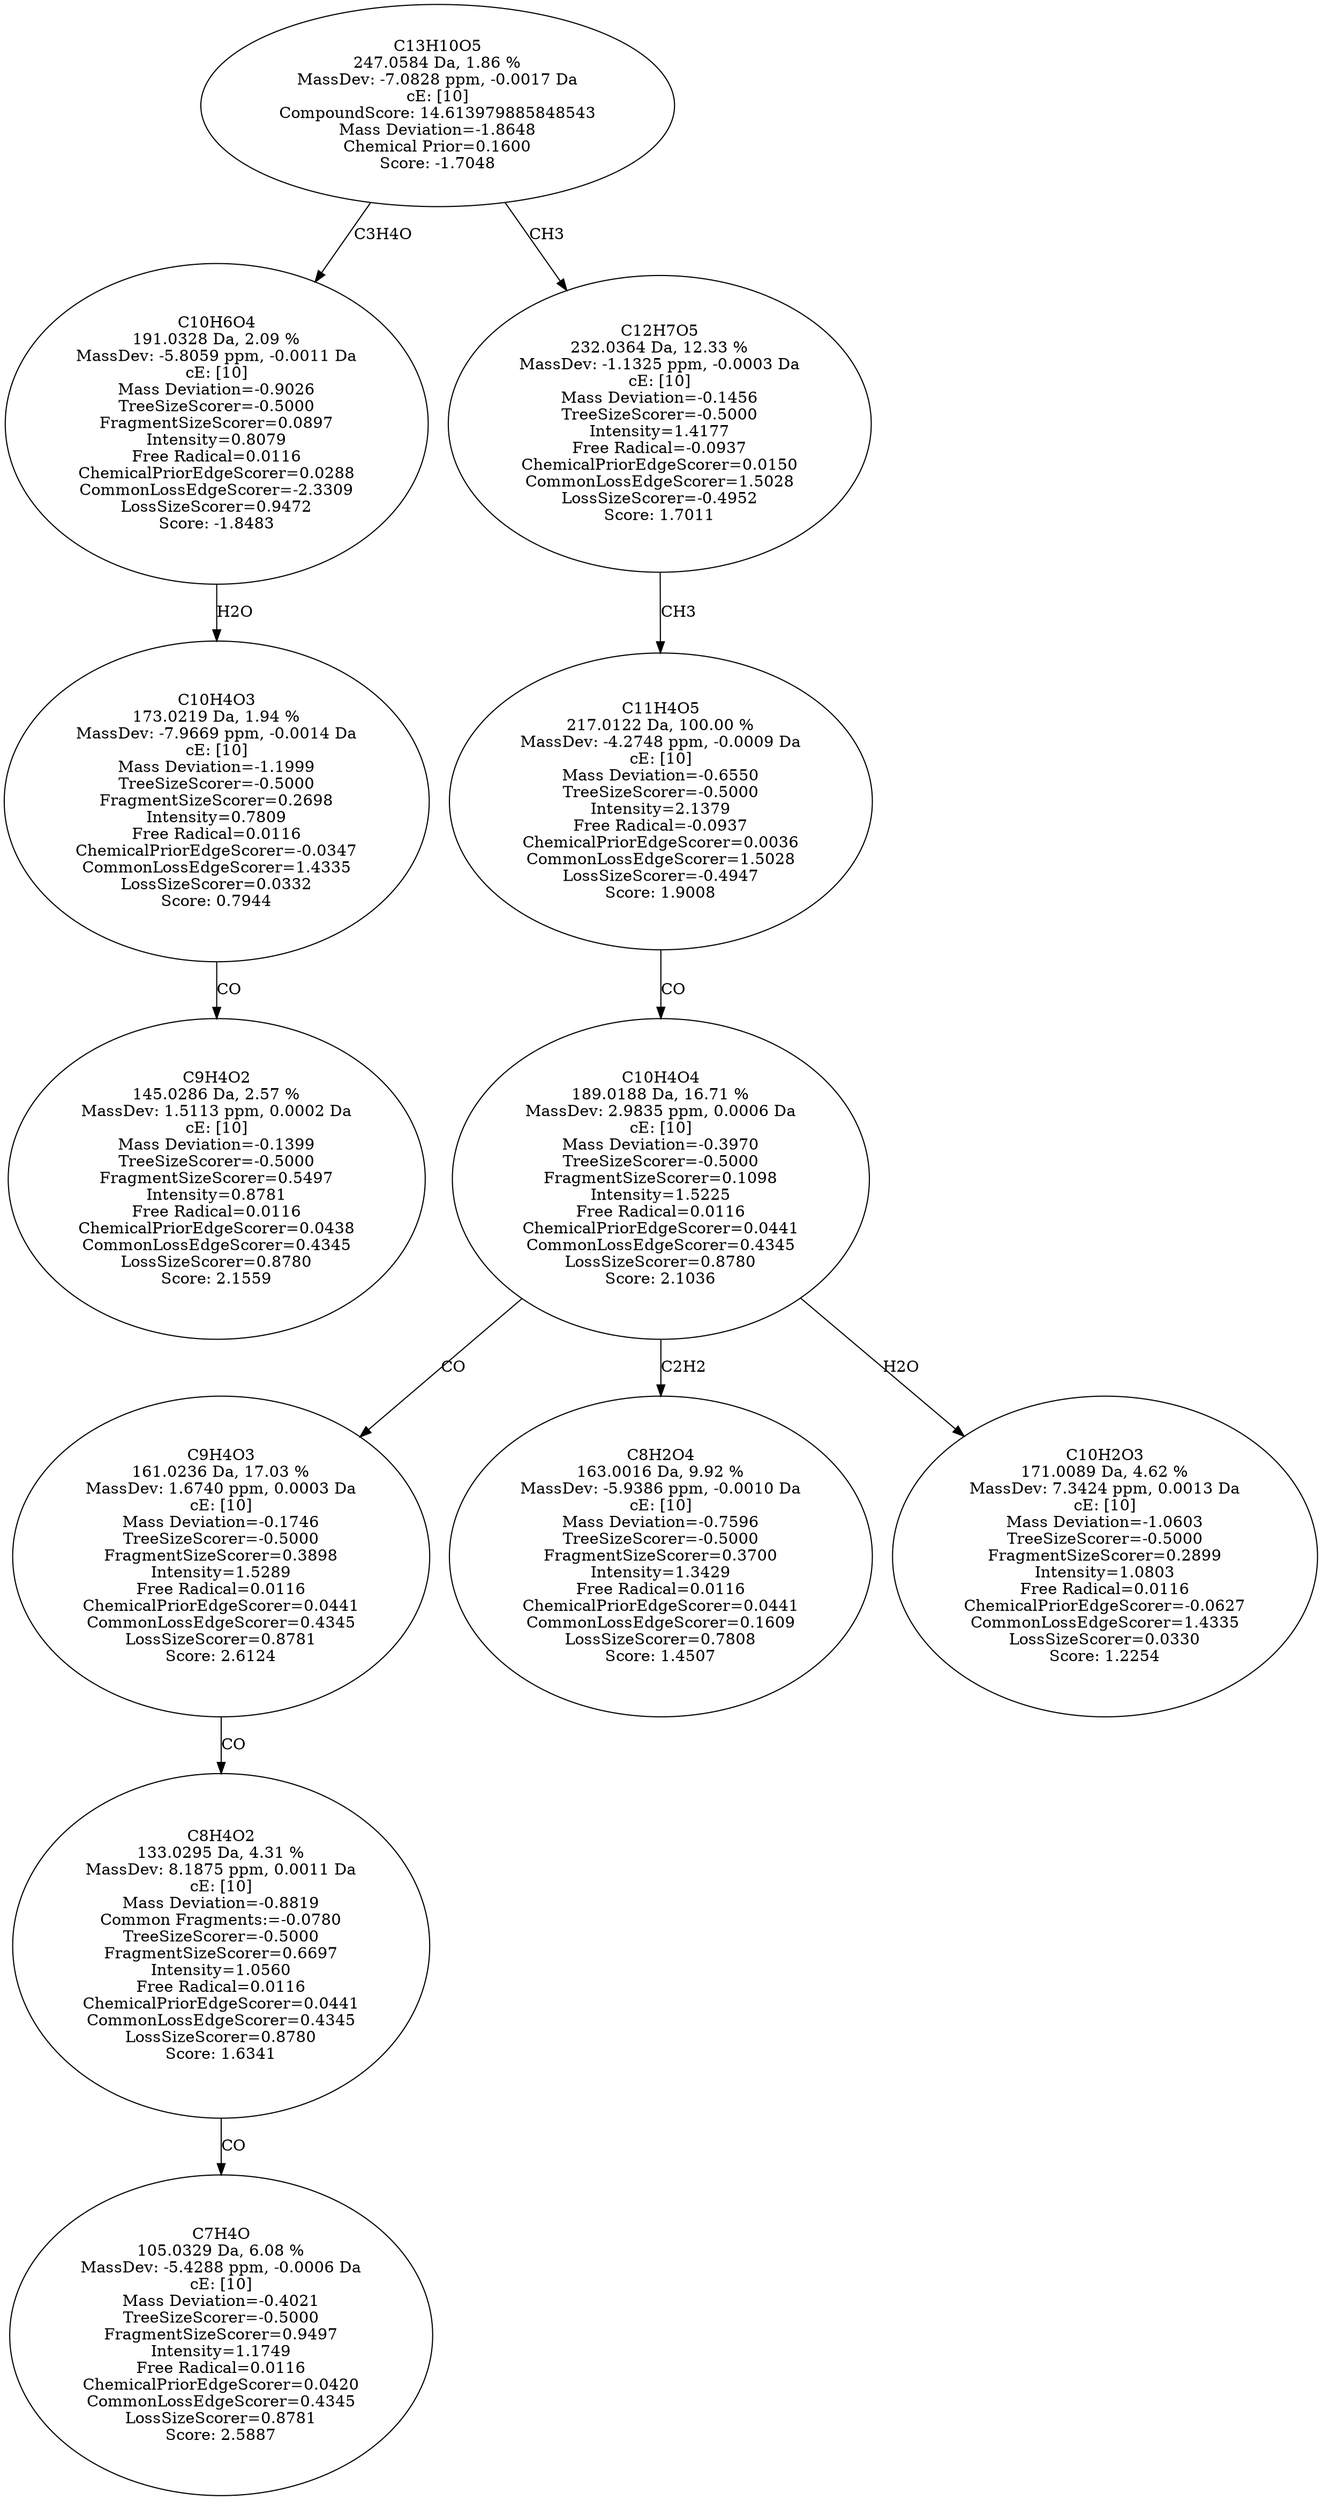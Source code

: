 strict digraph {
v1 [label="C9H4O2\n145.0286 Da, 2.57 %\nMassDev: 1.5113 ppm, 0.0002 Da\ncE: [10]\nMass Deviation=-0.1399\nTreeSizeScorer=-0.5000\nFragmentSizeScorer=0.5497\nIntensity=0.8781\nFree Radical=0.0116\nChemicalPriorEdgeScorer=0.0438\nCommonLossEdgeScorer=0.4345\nLossSizeScorer=0.8780\nScore: 2.1559"];
v2 [label="C10H4O3\n173.0219 Da, 1.94 %\nMassDev: -7.9669 ppm, -0.0014 Da\ncE: [10]\nMass Deviation=-1.1999\nTreeSizeScorer=-0.5000\nFragmentSizeScorer=0.2698\nIntensity=0.7809\nFree Radical=0.0116\nChemicalPriorEdgeScorer=-0.0347\nCommonLossEdgeScorer=1.4335\nLossSizeScorer=0.0332\nScore: 0.7944"];
v3 [label="C10H6O4\n191.0328 Da, 2.09 %\nMassDev: -5.8059 ppm, -0.0011 Da\ncE: [10]\nMass Deviation=-0.9026\nTreeSizeScorer=-0.5000\nFragmentSizeScorer=0.0897\nIntensity=0.8079\nFree Radical=0.0116\nChemicalPriorEdgeScorer=0.0288\nCommonLossEdgeScorer=-2.3309\nLossSizeScorer=0.9472\nScore: -1.8483"];
v4 [label="C7H4O\n105.0329 Da, 6.08 %\nMassDev: -5.4288 ppm, -0.0006 Da\ncE: [10]\nMass Deviation=-0.4021\nTreeSizeScorer=-0.5000\nFragmentSizeScorer=0.9497\nIntensity=1.1749\nFree Radical=0.0116\nChemicalPriorEdgeScorer=0.0420\nCommonLossEdgeScorer=0.4345\nLossSizeScorer=0.8781\nScore: 2.5887"];
v5 [label="C8H4O2\n133.0295 Da, 4.31 %\nMassDev: 8.1875 ppm, 0.0011 Da\ncE: [10]\nMass Deviation=-0.8819\nCommon Fragments:=-0.0780\nTreeSizeScorer=-0.5000\nFragmentSizeScorer=0.6697\nIntensity=1.0560\nFree Radical=0.0116\nChemicalPriorEdgeScorer=0.0441\nCommonLossEdgeScorer=0.4345\nLossSizeScorer=0.8780\nScore: 1.6341"];
v6 [label="C9H4O3\n161.0236 Da, 17.03 %\nMassDev: 1.6740 ppm, 0.0003 Da\ncE: [10]\nMass Deviation=-0.1746\nTreeSizeScorer=-0.5000\nFragmentSizeScorer=0.3898\nIntensity=1.5289\nFree Radical=0.0116\nChemicalPriorEdgeScorer=0.0441\nCommonLossEdgeScorer=0.4345\nLossSizeScorer=0.8781\nScore: 2.6124"];
v7 [label="C8H2O4\n163.0016 Da, 9.92 %\nMassDev: -5.9386 ppm, -0.0010 Da\ncE: [10]\nMass Deviation=-0.7596\nTreeSizeScorer=-0.5000\nFragmentSizeScorer=0.3700\nIntensity=1.3429\nFree Radical=0.0116\nChemicalPriorEdgeScorer=0.0441\nCommonLossEdgeScorer=0.1609\nLossSizeScorer=0.7808\nScore: 1.4507"];
v8 [label="C10H2O3\n171.0089 Da, 4.62 %\nMassDev: 7.3424 ppm, 0.0013 Da\ncE: [10]\nMass Deviation=-1.0603\nTreeSizeScorer=-0.5000\nFragmentSizeScorer=0.2899\nIntensity=1.0803\nFree Radical=0.0116\nChemicalPriorEdgeScorer=-0.0627\nCommonLossEdgeScorer=1.4335\nLossSizeScorer=0.0330\nScore: 1.2254"];
v9 [label="C10H4O4\n189.0188 Da, 16.71 %\nMassDev: 2.9835 ppm, 0.0006 Da\ncE: [10]\nMass Deviation=-0.3970\nTreeSizeScorer=-0.5000\nFragmentSizeScorer=0.1098\nIntensity=1.5225\nFree Radical=0.0116\nChemicalPriorEdgeScorer=0.0441\nCommonLossEdgeScorer=0.4345\nLossSizeScorer=0.8780\nScore: 2.1036"];
v10 [label="C11H4O5\n217.0122 Da, 100.00 %\nMassDev: -4.2748 ppm, -0.0009 Da\ncE: [10]\nMass Deviation=-0.6550\nTreeSizeScorer=-0.5000\nIntensity=2.1379\nFree Radical=-0.0937\nChemicalPriorEdgeScorer=0.0036\nCommonLossEdgeScorer=1.5028\nLossSizeScorer=-0.4947\nScore: 1.9008"];
v11 [label="C12H7O5\n232.0364 Da, 12.33 %\nMassDev: -1.1325 ppm, -0.0003 Da\ncE: [10]\nMass Deviation=-0.1456\nTreeSizeScorer=-0.5000\nIntensity=1.4177\nFree Radical=-0.0937\nChemicalPriorEdgeScorer=0.0150\nCommonLossEdgeScorer=1.5028\nLossSizeScorer=-0.4952\nScore: 1.7011"];
v12 [label="C13H10O5\n247.0584 Da, 1.86 %\nMassDev: -7.0828 ppm, -0.0017 Da\ncE: [10]\nCompoundScore: 14.613979885848543\nMass Deviation=-1.8648\nChemical Prior=0.1600\nScore: -1.7048"];
v2 -> v1 [label="CO"];
v3 -> v2 [label="H2O"];
v12 -> v3 [label="C3H4O"];
v5 -> v4 [label="CO"];
v6 -> v5 [label="CO"];
v9 -> v6 [label="CO"];
v9 -> v7 [label="C2H2"];
v9 -> v8 [label="H2O"];
v10 -> v9 [label="CO"];
v11 -> v10 [label="CH3"];
v12 -> v11 [label="CH3"];
}